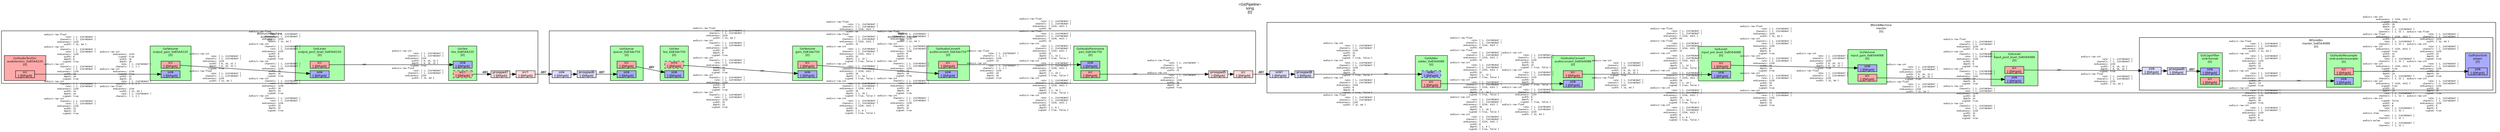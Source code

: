 digraph pipeline {
  rankdir=LR;
  fontname="sans";
  fontsize="10";
  labelloc=t;
  nodesep=.1;
  ranksep=.2;
  label="<GstPipeline>\nsong\n[0]";
  node [style=filled, shape=box, fontsize="9", fontname="sans", margin="0.0,0.0"];
  edge [labelfontsize="6", fontsize="9", fontname="monospace"];

  subgraph cluster_audiotestsrc_master_0x83de750 {
    fontname="Bitstream Vera Sans";
    fontsize="8";
    style=filled;
    color=black;

    label="BtWire\naudiotestsrc_master\n[0]";
    _proxypad6_0x83cba90 [color=black, fillcolor="#ddddff", label="proxypad6\n[-][bfgsb]", height="0.2", style="filled,solid"];
    audiotestsrc_master_0x83de750_sink_0x8565e08 [color=black, fillcolor="#ddddff", label="sink\n[-][bFgsb]", height="0.2", style="filled,solid"];
    _proxypad5_0x83cbd18 [color=black, fillcolor="#ffdddd", label="proxypad5\n[-][bfgsb]", height="0.2", style="filled,solid"];
    audiotestsrc_master_0x83de750_src_0x8565d20 [color=black, fillcolor="#ffdddd", label="src\n[-][bFgsb]", height="0.2", style="filled,solid"];
    fillcolor="#ffffff";
    subgraph cluster_audioconvert_0x83de750_0x857e4c0 {
      fontname="Bitstream Vera Sans";
      fontsize="8";
      style=filled;
      color=black;

      label="GstAudioConvert\naudioconvert_0x83de750\n[0]";
      audioconvert_0x83de750_0x857e4c0_src_0x87140d8 [color=black, fillcolor="#ffaaaa", label="src\n[-][bFgsb]", height="0.2", style="filled,solid"];
      audioconvert_0x83de750_0x857e4c0_sink_0x87a7f08 [color=black, fillcolor="#aaaaff", label="sink\n[-][bFgsb]", height="0.2", style="filled,solid"];
      fillcolor="#aaffaa";
    }

    audioconvert_0x83de750_0x857e4c0_src_0x87140d8 -> pan_0x83de750_0x84ed3d0_sink_0x87a7d78 [labeldistance="10", labelangle="0", label="                                                  ", headlabel="audio/x-raw-float\l                rate: [ 1, 2147483647 ]\l            channels: [ 1, 2147483647 ]\l          endianness: { 1234, 4321 }\l               width: 64\laudio/x-raw-float\l                rate: [ 1, 2147483647 ]\l            channels: [ 1, 2147483647 ]\l          endianness: { 1234, 4321 }\l               width: 32\laudio/x-raw-int\l                rate: [ 1, 2147483647 ]\l            channels: [ 1, 2147483647 ]\l          endianness: { 1234, 4321 }\l               width: 32\l               depth: [ 1, 32 ]\l              signed: { true, false }\laudio/x-raw-int\l                rate: [ 1, 2147483647 ]\l            channels: [ 1, 2147483647 ]\l          endianness: { 1234, 4321 }\l               width: 24\l               depth: [ 1, 24 ]\l              signed: { true, false }\laudio/x-raw-int\l                rate: [ 1, 2147483647 ]\l            channels: [ 1, 2147483647 ]\l          endianness: { 1234, 4321 }\l               width: 16\l               depth: [ 1, 16 ]\l              signed: { true, false }\laudio/x-raw-int\l                rate: [ 1, 2147483647 ]\l            channels: [ 1, 2147483647 ]\l          endianness: { 1234, 4321 }\l               width: 8\l               depth: [ 1, 8 ]\l              signed: { true, false }\l", taillabel="audio/x-raw-float\l                rate: [ 1, 2147483647 ]\l            channels: [ 1, 2 ]\l          endianness: 1234\l               width: 32\laudio/x-raw-int\l                rate: [ 1, 2147483647 ]\l            channels: [ 1, 2 ]\l          endianness: 1234\l               width: 16\l               depth: 16\l              signed: true\l"]
    subgraph cluster_pan_0x83de750_0x84ed3d0 {
      fontname="Bitstream Vera Sans";
      fontsize="8";
      style=filled;
      color=black;

      label="GstAudioPanorama\npan_0x83de750\n[0]";
      pan_0x83de750_0x84ed3d0_src_0x87a7e40 [color=black, fillcolor="#ffaaaa", label="src\n[-][bFgsb]", height="0.2", style="filled,solid"];
      pan_0x83de750_0x84ed3d0_sink_0x87a7d78 [color=black, fillcolor="#aaaaff", label="sink\n[-][bFgsb]", height="0.2", style="filled,solid"];
      fillcolor="#aaffaa";
    }

    pan_0x83de750_0x84ed3d0_src_0x87a7e40 -> _proxypad5_0x83cbd18 [labeldistance="10", labelangle="0", label="                                                  ", headlabel="audio/x-raw-float\l                rate: [ 1, 2147483647 ]\l            channels: 2\l          endianness: 1234\l               width: 32\laudio/x-raw-int\l                rate: [ 1, 2147483647 ]\l            channels: 2\l          endianness: 1234\l               width: 16\l               depth: 16\l              signed: true\l", taillabel="ANY"]
    subgraph cluster_gain_0x83de750_0x8586758 {
      fontname="Bitstream Vera Sans";
      fontsize="8";
      style=filled;
      color=black;

      label="GstVolume\ngain_0x83de750\n[0]";
      gain_0x83de750_0x8586758_src_0x87a7cb0 [color=black, fillcolor="#ffaaaa", label="src\n[-][bFgsb]", height="0.2", style="filled,solid"];
      gain_0x83de750_0x8586758_sink_0x87a7be8 [color=black, fillcolor="#aaaaff", label="sink\n[-][bFgsb]", height="0.2", style="filled,solid"];
      fillcolor="#aaffaa";
    }

    gain_0x83de750_0x8586758_src_0x87a7cb0 -> audioconvert_0x83de750_0x857e4c0_sink_0x87a7f08 [labeldistance="10", labelangle="0", label="                                                  ", headlabel="audio/x-raw-float\l                rate: [ 1, 2147483647 ]\l            channels: [ 1, 2147483647 ]\l          endianness: 1234\l               width: { 32, 64 }\laudio/x-raw-int\l            channels: [ 1, 2147483647 ]\l                rate: [ 1, 2147483647 ]\l          endianness: 1234\l               width: 8\l               depth: 8\l              signed: true\laudio/x-raw-int\l            channels: [ 1, 2147483647 ]\l                rate: [ 1, 2147483647 ]\l          endianness: 1234\l               width: 16\l               depth: 16\l              signed: true\laudio/x-raw-int\l            channels: [ 1, 2147483647 ]\l                rate: [ 1, 2147483647 ]\l          endianness: 1234\l               width: 24\l               depth: 24\l              signed: true\laudio/x-raw-int\l            channels: [ 1, 2147483647 ]\l                rate: [ 1, 2147483647 ]\l          endianness: 1234\l               width: 32\l               depth: 32\l              signed: true\l", taillabel="audio/x-raw-float\l                rate: [ 1, 2147483647 ]\l            channels: [ 1, 2147483647 ]\l          endianness: { 1234, 4321 }\l               width: 64\laudio/x-raw-float\l                rate: [ 1, 2147483647 ]\l            channels: [ 1, 2147483647 ]\l          endianness: { 1234, 4321 }\l               width: 32\laudio/x-raw-int\l                rate: [ 1, 2147483647 ]\l            channels: [ 1, 2147483647 ]\l          endianness: { 1234, 4321 }\l               width: 32\l               depth: [ 1, 32 ]\l              signed: { true, false }\laudio/x-raw-int\l                rate: [ 1, 2147483647 ]\l            channels: [ 1, 2147483647 ]\l          endianness: { 1234, 4321 }\l               width: 24\l               depth: [ 1, 24 ]\l              signed: { true, false }\laudio/x-raw-int\l                rate: [ 1, 2147483647 ]\l            channels: [ 1, 2147483647 ]\l          endianness: { 1234, 4321 }\l               width: 16\l               depth: [ 1, 16 ]\l              signed: { true, false }\laudio/x-raw-int\l                rate: [ 1, 2147483647 ]\l            channels: [ 1, 2147483647 ]\l          endianness: { 1234, 4321 }\l               width: 8\l               depth: [ 1, 8 ]\l              signed: { true, false }\l"]
    subgraph cluster_tee_0x83de750_0x8608228 {
      fontname="Bitstream Vera Sans";
      fontsize="8";
      style=filled;
      color=black;

      label="GstTee\ntee_0x83de750\n[0]";
      tee_0x83de750_0x8608228_src0_0x87141a0 [color=black, fillcolor="#ffaaaa", label="src0\n[-][bFgsb]", height="0.2", style="filled,dashed"];
      tee_0x83de750_0x8608228_sink_0x87a7b20 [color=black, fillcolor="#aaaaff", label="sink\n[-][bFgsb]", height="0.2", style="filled,solid"];
      fillcolor="#aaffaa";
    }

    tee_0x83de750_0x8608228_src0_0x87141a0 -> gain_0x83de750_0x8586758_sink_0x87a7be8 [labeldistance="10", labelangle="0", label="                                                  ", headlabel="ANY", taillabel="audio/x-raw-float\l                rate: [ 1, 2147483647 ]\l            channels: [ 1, 2147483647 ]\l          endianness: 1234\l               width: { 32, 64 }\laudio/x-raw-int\l            channels: [ 1, 2147483647 ]\l                rate: [ 1, 2147483647 ]\l          endianness: 1234\l               width: 8\l               depth: 8\l              signed: true\laudio/x-raw-int\l            channels: [ 1, 2147483647 ]\l                rate: [ 1, 2147483647 ]\l          endianness: 1234\l               width: 16\l               depth: 16\l              signed: true\laudio/x-raw-int\l            channels: [ 1, 2147483647 ]\l                rate: [ 1, 2147483647 ]\l          endianness: 1234\l               width: 24\l               depth: 24\l              signed: true\laudio/x-raw-int\l            channels: [ 1, 2147483647 ]\l                rate: [ 1, 2147483647 ]\l          endianness: 1234\l               width: 32\l               depth: 32\l              signed: true\l"]
    subgraph cluster_queue_0x83de750_0x87a61b8 {
      fontname="Bitstream Vera Sans";
      fontsize="8";
      style=filled;
      color=black;

      label="GstQueue\nqueue_0x83de750\n[0]";
      queue_0x83de750_0x87a61b8_src_0x8714330 [color=black, fillcolor="#ffaaaa", label="src\n[-][bFgsb]", height="0.2", style="filled,solid"];
      queue_0x83de750_0x87a61b8_sink_0x87a7800 [color=black, fillcolor="#aaaaff", label="sink\n[-][bFgsb]", height="0.2", style="filled,solid"];
      fillcolor="#aaffaa";
    }

    queue_0x83de750_0x87a61b8_src_0x8714330 -> tee_0x83de750_0x8608228_sink_0x87a7b20 [label="ANY"]
  }

  _proxypad5_0x83cbd18 -> audiotestsrc_master_0x83de750_src_0x8565d20 [style=dashed]
  master_0x8564088_sink1_0x8565980 -> _proxypad8_0x83cbc40 [style=dashed]
  _proxypad8_0x83cbc40 -> adder_0x8564088_0x857b068_sink1_0x87143f8 [labeldistance="10", labelangle="0", label="                                                  ", headlabel="ANY", taillabel="audio/x-raw-int\l                rate: [ 1, 2147483647 ]\l            channels: [ 1, 2147483647 ]\l          endianness: 1234\l               width: 32\l               depth: 32\l              signed: { true, false }\laudio/x-raw-int\l                rate: [ 1, 2147483647 ]\l            channels: [ 1, 2147483647 ]\l          endianness: 1234\l               width: 16\l               depth: 16\l              signed: { true, false }\laudio/x-raw-int\l                rate: [ 1, 2147483647 ]\l            channels: [ 1, 2147483647 ]\l          endianness: 1234\l               width: 8\l               depth: 8\l              signed: { true, false }\laudio/x-raw-float\l                rate: [ 1, 2147483647 ]\l            channels: [ 1, 2147483647 ]\l          endianness: 1234\l               width: { 32, 64 }\l"]
  audiotestsrc_master_0x83de750_src_0x8565d20 -> master_0x8564088_sink1_0x8565980 [label="ANY"]
  subgraph cluster_master_0x8564088 {
    fontname="Bitstream Vera Sans";
    fontsize="8";
    style=filled;
    color=black;

    label="BtSinkMachine\nmaster\n[0]";
    _proxypad8_0x83cbc40 [color=black, fillcolor="#ddddff", label="proxypad8\n[-][bfgsb]", height="0.2", style="filled,solid"];
    master_0x8564088_sink1_0x8565980 [color=black, fillcolor="#ddddff", label="sink1\n[-][bFgsb]", height="0.2", style="filled,solid"];
    fillcolor="#ffffff";
    subgraph cluster_input_pre_level_0x8564088_0x856c400 {
      fontname="Bitstream Vera Sans";
      fontsize="8";
      style=filled;
      color=black;

      label="GstLevel\ninput_pre_level_0x8564088\n[0]";
      input_pre_level_0x8564088_0x856c400_src_0x8580320 [color=black, fillcolor="#ffaaaa", label="src\n[-][bFgsb]", height="0.2", style="filled,solid"];
      input_pre_level_0x8564088_0x856c400_sink_0x8580258 [color=black, fillcolor="#aaaaff", label="sink\n[-][bFgsb]", height="0.2", style="filled,solid"];
      fillcolor="#aaffaa";
    }

    input_pre_level_0x8564088_0x856c400_src_0x8580320 -> input_gain_0x8564088_0x8586068_sink_0x8506f18 [labeldistance="10", labelangle="0", label="                                                  ", headlabel="audio/x-raw-int\l                rate: [ 1, 2147483647 ]\l            channels: [ 1, 2147483647 ]\l          endianness: 1234\l               width: { 8, 16, 32 }\l               depth: { 8, 16, 32 }\l              signed: true\laudio/x-raw-float\l                rate: [ 1, 2147483647 ]\l            channels: [ 1, 2147483647 ]\l          endianness: 1234\l               width: { 32, 64 }\l", taillabel="audio/x-raw-float\l                rate: [ 1, 2147483647 ]\l            channels: [ 1, 2147483647 ]\l          endianness: 1234\l               width: { 32, 64 }\laudio/x-raw-int\l            channels: [ 1, 2147483647 ]\l                rate: [ 1, 2147483647 ]\l          endianness: 1234\l               width: 8\l               depth: 8\l              signed: true\laudio/x-raw-int\l            channels: [ 1, 2147483647 ]\l                rate: [ 1, 2147483647 ]\l          endianness: 1234\l               width: 16\l               depth: 16\l              signed: true\laudio/x-raw-int\l            channels: [ 1, 2147483647 ]\l                rate: [ 1, 2147483647 ]\l          endianness: 1234\l               width: 24\l               depth: 24\l              signed: true\laudio/x-raw-int\l            channels: [ 1, 2147483647 ]\l                rate: [ 1, 2147483647 ]\l          endianness: 1234\l               width: 32\l               depth: 32\l              signed: true\l"]
    subgraph cluster_input_post_level_0x8564088_0x856c208 {
      fontname="Bitstream Vera Sans";
      fontsize="8";
      style=filled;
      color=black;

      label="GstLevel\ninput_post_level_0x8564088\n[0]";
      input_post_level_0x8564088_0x856c208_src_0x8580190 [color=black, fillcolor="#ffaaaa", label="src\n[-][bFgsb]", height="0.2", style="filled,solid"];
      input_post_level_0x8564088_0x856c208_sink_0x85800c8 [color=black, fillcolor="#aaaaff", label="sink\n[-][bFgsb]", height="0.2", style="filled,solid"];
      fillcolor="#aaffaa";
    }

    master_0x8564088_0x842a158_sink_0x8565898 -> _proxypad0_0x83cb8e0 [style=dashed]
    _proxypad0_0x83cb8e0 -> sink_format_0x85680a8_sink_0x85068d8 [label="ANY"]
    input_post_level_0x8564088_0x856c208_src_0x8580190 -> master_0x8564088_0x842a158_sink_0x8565898 [labeldistance="10", labelangle="0", label="                                                  ", headlabel="audio/x-raw-int\l                rate: [ 1, 2147483647 ]\l            channels: [ 1, 2147483647 ]\l          endianness: 1234\l               width: { 8, 16, 32 }\l               depth: { 8, 16, 32 }\l              signed: true\laudio/x-raw-float\l                rate: [ 1, 2147483647 ]\l            channels: [ 1, 2147483647 ]\l          endianness: 1234\l               width: { 32, 64 }\l", taillabel="ANY"]
    subgraph cluster_input_gain_0x8564088_0x8586068 {
      fontname="Bitstream Vera Sans";
      fontsize="8";
      style=filled;
      color=black;

      label="GstVolume\ninput_gain_0x8564088\n[0]";
      input_gain_0x8564088_0x8586068_src_0x8580000 [color=black, fillcolor="#ffaaaa", label="src\n[-][bFgsb]", height="0.2", style="filled,solid"];
      input_gain_0x8564088_0x8586068_sink_0x8506f18 [color=black, fillcolor="#aaaaff", label="sink\n[-][bFgsb]", height="0.2", style="filled,solid"];
      fillcolor="#aaffaa";
    }

    input_gain_0x8564088_0x8586068_src_0x8580000 -> input_post_level_0x8564088_0x856c208_sink_0x85800c8 [labeldistance="10", labelangle="0", label="                                                  ", headlabel="audio/x-raw-float\l                rate: [ 1, 2147483647 ]\l            channels: [ 1, 2147483647 ]\l          endianness: 1234\l               width: { 32, 64 }\laudio/x-raw-int\l            channels: [ 1, 2147483647 ]\l                rate: [ 1, 2147483647 ]\l          endianness: 1234\l               width: 8\l               depth: 8\l              signed: true\laudio/x-raw-int\l            channels: [ 1, 2147483647 ]\l                rate: [ 1, 2147483647 ]\l          endianness: 1234\l               width: 16\l               depth: 16\l              signed: true\laudio/x-raw-int\l            channels: [ 1, 2147483647 ]\l                rate: [ 1, 2147483647 ]\l          endianness: 1234\l               width: 24\l               depth: 24\l              signed: true\laudio/x-raw-int\l            channels: [ 1, 2147483647 ]\l                rate: [ 1, 2147483647 ]\l          endianness: 1234\l               width: 32\l               depth: 32\l              signed: true\l", taillabel="audio/x-raw-int\l                rate: [ 1, 2147483647 ]\l            channels: [ 1, 2147483647 ]\l          endianness: 1234\l               width: { 8, 16, 32 }\l               depth: { 8, 16, 32 }\l              signed: true\laudio/x-raw-float\l                rate: [ 1, 2147483647 ]\l            channels: [ 1, 2147483647 ]\l          endianness: 1234\l               width: { 32, 64 }\l"]
    subgraph cluster_audioconvert_0x8564088_0x857e040 {
      fontname="Bitstream Vera Sans";
      fontsize="8";
      style=filled;
      color=black;

      label="GstAudioConvert\naudioconvert_0x8564088\n[0]";
      audioconvert_0x8564088_0x857e040_src_0x8506e50 [color=black, fillcolor="#ffaaaa", label="src\n[-][bFgsb]", height="0.2", style="filled,solid"];
      audioconvert_0x8564088_0x857e040_sink_0x8506d88 [color=black, fillcolor="#aaaaff", label="sink\n[-][bFgsb]", height="0.2", style="filled,solid"];
      fillcolor="#aaffaa";
    }

    audioconvert_0x8564088_0x857e040_src_0x8506e50 -> input_pre_level_0x8564088_0x856c400_sink_0x8580258 [labeldistance="10", labelangle="0", label="                                                  ", headlabel="audio/x-raw-float\l                rate: [ 1, 2147483647 ]\l            channels: [ 1, 2147483647 ]\l          endianness: { 1234, 4321 }\l               width: 64\laudio/x-raw-float\l                rate: [ 1, 2147483647 ]\l            channels: [ 1, 2147483647 ]\l          endianness: { 1234, 4321 }\l               width: 32\laudio/x-raw-int\l                rate: [ 1, 2147483647 ]\l            channels: [ 1, 2147483647 ]\l          endianness: { 1234, 4321 }\l               width: 32\l               depth: [ 1, 32 ]\l              signed: { true, false }\laudio/x-raw-int\l                rate: [ 1, 2147483647 ]\l            channels: [ 1, 2147483647 ]\l          endianness: { 1234, 4321 }\l               width: 24\l               depth: [ 1, 24 ]\l              signed: { true, false }\laudio/x-raw-int\l                rate: [ 1, 2147483647 ]\l            channels: [ 1, 2147483647 ]\l          endianness: { 1234, 4321 }\l               width: 16\l               depth: [ 1, 16 ]\l              signed: { true, false }\laudio/x-raw-int\l                rate: [ 1, 2147483647 ]\l            channels: [ 1, 2147483647 ]\l          endianness: { 1234, 4321 }\l               width: 8\l               depth: [ 1, 8 ]\l              signed: { true, false }\l", taillabel="audio/x-raw-int\l                rate: [ 1, 2147483647 ]\l            channels: [ 1, 2147483647 ]\l          endianness: 1234\l               width: { 8, 16, 32 }\l               depth: { 8, 16, 32 }\l              signed: true\laudio/x-raw-float\l                rate: [ 1, 2147483647 ]\l            channels: [ 1, 2147483647 ]\l          endianness: 1234\l               width: { 32, 64 }\l"]
    subgraph cluster_adder_0x8564088_0x857b068 {
      fontname="Bitstream Vera Sans";
      fontsize="8";
      style=filled;
      color=black;

      label="GstAdder\nadder_0x8564088\n[0]";
      adder_0x8564088_0x857b068_sink1_0x87143f8 [color=black, fillcolor="#aaaaff", label="sink1\n[-][bFgsb]", height="0.2", style="filled,dashed"];
      adder_0x8564088_0x857b068_src_0x8506cc0 [color=black, fillcolor="#ffaaaa", label="src\n[-][bFgsb]", height="0.2", style="filled,solid"];
      fillcolor="#aaffaa";
    }

    adder_0x8564088_0x857b068_src_0x8506cc0 -> audioconvert_0x8564088_0x857e040_sink_0x8506d88 [labeldistance="10", labelangle="0", label="                                                  ", headlabel="audio/x-raw-int\l                rate: [ 1, 2147483647 ]\l            channels: [ 1, 2147483647 ]\l          endianness: 1234\l               width: 32\l               depth: 32\l              signed: { true, false }\laudio/x-raw-int\l                rate: [ 1, 2147483647 ]\l            channels: [ 1, 2147483647 ]\l          endianness: 1234\l               width: 16\l               depth: 16\l              signed: { true, false }\laudio/x-raw-int\l                rate: [ 1, 2147483647 ]\l            channels: [ 1, 2147483647 ]\l          endianness: 1234\l               width: 8\l               depth: 8\l              signed: { true, false }\laudio/x-raw-float\l                rate: [ 1, 2147483647 ]\l            channels: [ 1, 2147483647 ]\l          endianness: 1234\l               width: { 32, 64 }\l", taillabel="audio/x-raw-float\l                rate: [ 1, 2147483647 ]\l            channels: [ 1, 2147483647 ]\l          endianness: { 1234, 4321 }\l               width: 64\laudio/x-raw-float\l                rate: [ 1, 2147483647 ]\l            channels: [ 1, 2147483647 ]\l          endianness: { 1234, 4321 }\l               width: 32\laudio/x-raw-int\l                rate: [ 1, 2147483647 ]\l            channels: [ 1, 2147483647 ]\l          endianness: { 1234, 4321 }\l               width: 32\l               depth: [ 1, 32 ]\l              signed: { true, false }\laudio/x-raw-int\l                rate: [ 1, 2147483647 ]\l            channels: [ 1, 2147483647 ]\l          endianness: { 1234, 4321 }\l               width: 24\l               depth: [ 1, 24 ]\l              signed: { true, false }\laudio/x-raw-int\l                rate: [ 1, 2147483647 ]\l            channels: [ 1, 2147483647 ]\l          endianness: { 1234, 4321 }\l               width: 16\l               depth: [ 1, 16 ]\l              signed: { true, false }\laudio/x-raw-int\l                rate: [ 1, 2147483647 ]\l            channels: [ 1, 2147483647 ]\l          endianness: { 1234, 4321 }\l               width: 8\l               depth: [ 1, 8 ]\l              signed: { true, false }\l"]
    subgraph cluster_master_0x8564088_0x842a158 {
      fontname="Bitstream Vera Sans";
      fontsize="8";
      style=filled;
      color=black;

      label="BtSinkBin\nmaster_0x8564088\n[0]";
      _proxypad0_0x83cb8e0 [color=black, fillcolor="#ddddff", label="proxypad0\n[-][bfgsb]", height="0.2", style="filled,solid"];
      master_0x8564088_0x842a158_sink_0x8565898 [color=black, fillcolor="#ddddff", label="sink\n[-][bFgsb]", height="0.2", style="filled,solid"];
      fillcolor="#ffffff";
      subgraph cluster_player_0x85701e8 {
        fontname="Bitstream Vera Sans";
        fontsize="8";
        style=filled;
        color=black;

        label="GstPulseSink\nplayer\n[0]";
        player_0x85701e8_sink_0x8506bf8 [color=black, fillcolor="#aaaaff", label="sink\n[-][bFgsb]", height="0.2", style="filled,solid"];
        fillcolor="#aaaaff";
      }

      subgraph cluster_sink_audioresample_0x856c010 {
        fontname="Bitstream Vera Sans";
        fontsize="8";
        style=filled;
        color=black;

        label="GstAudioResample\nsink-audioresample\n[0]";
        sink_audioresample_0x856c010_src_0x8506b30 [color=black, fillcolor="#ffaaaa", label="src\n[-][bFgsb]", height="0.2", style="filled,solid"];
        sink_audioresample_0x856c010_sink_0x8506a68 [color=black, fillcolor="#aaaaff", label="sink\n[-][bFgsb]", height="0.2", style="filled,solid"];
        fillcolor="#aaffaa";
      }

      sink_audioresample_0x856c010_src_0x8506b30 -> player_0x85701e8_sink_0x8506bf8 [labeldistance="10", labelangle="0", label="                                                  ", headlabel="audio/x-raw-float\l                rate: [ 1, 2147483647 ]\l            channels: [ 1, 2147483647 ]\l          endianness: 1234\l               width: { 32, 64 }\laudio/x-raw-int\l                rate: [ 1, 2147483647 ]\l            channels: [ 1, 2147483647 ]\l          endianness: 1234\l               width: 32\l               depth: 32\l              signed: true\laudio/x-raw-int\l                rate: [ 1, 2147483647 ]\l            channels: [ 1, 2147483647 ]\l          endianness: 1234\l               width: 24\l               depth: 24\l              signed: true\laudio/x-raw-int\l                rate: [ 1, 2147483647 ]\l            channels: [ 1, 2147483647 ]\l          endianness: 1234\l               width: 16\l               depth: 16\l              signed: true\laudio/x-raw-int\l                rate: [ 1, 2147483647 ]\l            channels: [ 1, 2147483647 ]\l          endianness: 1234\l               width: 8\l               depth: 8\l              signed: true\l", taillabel="audio/x-raw-int\l          endianness: { 1234, 4321 }\l              signed: true\l               width: 16\l               depth: 16\l                rate: [ 1, 2147483647 ]\l            channels: [ 1, 32 ]\laudio/x-raw-float\l          endianness: { 1234, 4321 }\l               width: 32\l                rate: [ 1, 2147483647 ]\l            channels: [ 1, 32 ]\laudio/x-raw-int\l          endianness: { 1234, 4321 }\l              signed: true\l               width: 32\l               depth: 32\l                rate: [ 1, 2147483647 ]\l            channels: [ 1, 32 ]\laudio/x-raw-int\l          endianness: { 1234, 4321 }\l              signed: true\l               width: 24\l               depth: 24\l                rate: [ 1, 2147483647 ]\l            channels: [ 1, 32 ]\laudio/x-raw-int\l          endianness: { 1234, 4321 }\l              signed: true\l               width: 32\l               depth: 24\l                rate: [ 1, 2147483647 ]\l            channels: [ 1, 32 ]\laudio/x-raw-int\l              signed: false\l               width: 8\l               depth: 8\l                rate: [ 1, 2147483647 ]\l            channels: [ 1, 32 ]\laudio/x-alaw\l                rate: [ 1, 2147483647 ]\l            channels: [ 1, 32 ]\laudio/x-mulaw\l                rate: [ 1, 2147483647 ]\l            channels: [ 1, 32 ]\l"]
      subgraph cluster_sink_format_0x85680a8 {
        fontname="Bitstream Vera Sans";
        fontsize="8";
        style=filled;
        color=black;

        label="GstCapsFilter\nsink-format\n[0]";
        sink_format_0x85680a8_src_0x85069a0 [color=black, fillcolor="#ffaaaa", label="src\n[-][bFgsb]", height="0.2", style="filled,solid"];
        sink_format_0x85680a8_sink_0x85068d8 [color=black, fillcolor="#aaaaff", label="sink\n[-][bFgsb]", height="0.2", style="filled,solid"];
        fillcolor="#aaffaa";
      }

      sink_format_0x85680a8_src_0x85069a0 -> sink_audioresample_0x856c010_sink_0x8506a68 [labeldistance="10", labelangle="0", label="                                                  ", headlabel="ANY", taillabel="audio/x-raw-float\l                rate: [ 1, 2147483647 ]\l            channels: [ 1, 2147483647 ]\l          endianness: 1234\l               width: { 32, 64 }\laudio/x-raw-int\l                rate: [ 1, 2147483647 ]\l            channels: [ 1, 2147483647 ]\l          endianness: 1234\l               width: 32\l               depth: 32\l              signed: true\laudio/x-raw-int\l                rate: [ 1, 2147483647 ]\l            channels: [ 1, 2147483647 ]\l          endianness: 1234\l               width: 24\l               depth: 24\l              signed: true\laudio/x-raw-int\l                rate: [ 1, 2147483647 ]\l            channels: [ 1, 2147483647 ]\l          endianness: 1234\l               width: 16\l               depth: 16\l              signed: true\laudio/x-raw-int\l                rate: [ 1, 2147483647 ]\l            channels: [ 1, 2147483647 ]\l          endianness: 1234\l               width: 8\l               depth: 8\l              signed: true\l"]
    }

  }

  subgraph cluster_audiotestsrc_0x8564220 {
    fontname="Bitstream Vera Sans";
    fontsize="8";
    style=filled;
    color=black;

    label="BtSourceMachine\naudiotestsrc\n[0]";
    _proxypad7_0x83cb9b8 [color=black, fillcolor="#ffdddd", label="proxypad7\n[-][bfgsb]", height="0.2", style="filled,solid"];
    audiotestsrc_0x8564220_src1_0x8565a68 [color=black, fillcolor="#ffdddd", label="src1\n[-][bFgsb]", height="0.2", style="filled,solid"];
    fillcolor="#ffffff";
    subgraph cluster_output_post_level_0x8564220_0x856c5f8 {
      fontname="Bitstream Vera Sans";
      fontsize="8";
      style=filled;
      color=black;

      label="GstLevel\noutput_post_level_0x8564220\n[0]";
      output_post_level_0x8564220_0x856c5f8_src_0x8714010 [color=black, fillcolor="#ffaaaa", label="src\n[-][bFgsb]", height="0.2", style="filled,solid"];
      output_post_level_0x8564220_0x856c5f8_sink_0x8580708 [color=black, fillcolor="#aaaaff", label="sink\n[-][bFgsb]", height="0.2", style="filled,solid"];
      fillcolor="#aaffaa";
    }

    output_post_level_0x8564220_0x856c5f8_src_0x8714010 -> tee_0x8564220_0x86080b8_sink_0x85804b0 [labeldistance="10", labelangle="0", label="                                                  ", headlabel="audio/x-raw-int\l                rate: [ 1, 2147483647 ]\l            channels: [ 1, 2147483647 ]\l          endianness: 1234\l               width: { 8, 16, 32 }\l               depth: { 8, 16, 32 }\l              signed: true\laudio/x-raw-float\l                rate: [ 1, 2147483647 ]\l            channels: [ 1, 2147483647 ]\l          endianness: 1234\l               width: { 32, 64 }\l", taillabel="ANY"]
    subgraph cluster_output_gain_0x8564220_0x85862b8 {
      fontname="Bitstream Vera Sans";
      fontsize="8";
      style=filled;
      color=black;

      label="GstVolume\noutput_gain_0x8564220\n[0]";
      output_gain_0x8564220_0x85862b8_src_0x8580640 [color=black, fillcolor="#ffaaaa", label="src\n[-][bFgsb]", height="0.2", style="filled,solid"];
      output_gain_0x8564220_0x85862b8_sink_0x8580578 [color=black, fillcolor="#aaaaff", label="sink\n[-][bFgsb]", height="0.2", style="filled,solid"];
      fillcolor="#aaffaa";
    }

    output_gain_0x8564220_0x85862b8_src_0x8580640 -> output_post_level_0x8564220_0x856c5f8_sink_0x8580708 [labeldistance="10", labelangle="0", label="                                                  ", headlabel="audio/x-raw-float\l                rate: [ 1, 2147483647 ]\l            channels: [ 1, 2147483647 ]\l          endianness: 1234\l               width: { 32, 64 }\laudio/x-raw-int\l            channels: [ 1, 2147483647 ]\l                rate: [ 1, 2147483647 ]\l          endianness: 1234\l               width: 8\l               depth: 8\l              signed: true\laudio/x-raw-int\l            channels: [ 1, 2147483647 ]\l                rate: [ 1, 2147483647 ]\l          endianness: 1234\l               width: 16\l               depth: 16\l              signed: true\laudio/x-raw-int\l            channels: [ 1, 2147483647 ]\l                rate: [ 1, 2147483647 ]\l          endianness: 1234\l               width: 24\l               depth: 24\l              signed: true\laudio/x-raw-int\l            channels: [ 1, 2147483647 ]\l                rate: [ 1, 2147483647 ]\l          endianness: 1234\l               width: 32\l               depth: 32\l              signed: true\l", taillabel="audio/x-raw-int\l                rate: [ 1, 2147483647 ]\l            channels: [ 1, 2147483647 ]\l          endianness: 1234\l               width: { 8, 16, 32 }\l               depth: { 8, 16, 32 }\l              signed: true\laudio/x-raw-float\l                rate: [ 1, 2147483647 ]\l            channels: [ 1, 2147483647 ]\l          endianness: 1234\l               width: { 32, 64 }\l"]
    subgraph cluster_tee_0x8564220_0x86080b8 {
      fontname="Bitstream Vera Sans";
      fontsize="8";
      style=filled;
      color=black;

      label="GstTee\ntee_0x8564220\n[0]";
      tee_0x8564220_0x86080b8_src1_0x8714268 [color=black, fillcolor="#ffaaaa", label="src1\n[-][bFgsb]", height="0.2", style="filled,dashed"];
      tee_0x8564220_0x86080b8_sink_0x85804b0 [color=black, fillcolor="#aaaaff", label="sink\n[-][bFgsb]", height="0.2", style="filled,solid"];
      fillcolor="#aaffaa";
    }

    tee_0x8564220_0x86080b8_src1_0x8714268 -> _proxypad7_0x83cb9b8 [label="ANY"]
    subgraph cluster_audiotestsrc_0x8564220_0x8732400 {
      fontname="Bitstream Vera Sans";
      fontsize="8";
      style=filled;
      color=black;

      label="GstAudioTestSrc\naudiotestsrc_0x8564220\n[0]";
      audiotestsrc_0x8564220_0x8732400_src_0x85803e8 [color=black, fillcolor="#ffaaaa", label="src\n[-][bFgsb]", height="0.2", style="filled,solid"];
      fillcolor="#ffaaaa";
    }

    audiotestsrc_0x8564220_0x8732400_src_0x85803e8 -> output_gain_0x8564220_0x85862b8_sink_0x8580578 [labeldistance="10", labelangle="0", label="                                                  ", headlabel="audio/x-raw-int\l          endianness: 1234\l              signed: true\l               width: 16\l               depth: 16\l                rate: [ 1, 2147483647 ]\l            channels: [ 1, 2 ]\laudio/x-raw-int\l          endianness: 1234\l              signed: true\l               width: 32\l               depth: 32\l                rate: [ 1, 2147483647 ]\l            channels: [ 1, 2 ]\laudio/x-raw-float\l          endianness: 1234\l               width: { 32, 64 }\l                rate: [ 1, 2147483647 ]\l            channels: [ 1, 2 ]\l", taillabel="audio/x-raw-float\l                rate: [ 1, 2147483647 ]\l            channels: [ 1, 2147483647 ]\l          endianness: 1234\l               width: { 32, 64 }\laudio/x-raw-int\l            channels: [ 1, 2147483647 ]\l                rate: [ 1, 2147483647 ]\l          endianness: 1234\l               width: 8\l               depth: 8\l              signed: true\laudio/x-raw-int\l            channels: [ 1, 2147483647 ]\l                rate: [ 1, 2147483647 ]\l          endianness: 1234\l               width: 16\l               depth: 16\l              signed: true\laudio/x-raw-int\l            channels: [ 1, 2147483647 ]\l                rate: [ 1, 2147483647 ]\l          endianness: 1234\l               width: 24\l               depth: 24\l              signed: true\laudio/x-raw-int\l            channels: [ 1, 2147483647 ]\l                rate: [ 1, 2147483647 ]\l          endianness: 1234\l               width: 32\l               depth: 32\l              signed: true\l"]
  }

  _proxypad7_0x83cb9b8 -> audiotestsrc_0x8564220_src1_0x8565a68 [style=dashed]
  audiotestsrc_master_0x83de750_sink_0x8565e08 -> _proxypad6_0x83cba90 [style=dashed]
  _proxypad6_0x83cba90 -> queue_0x83de750_0x87a61b8_sink_0x87a7800 [label="ANY"]
  audiotestsrc_0x8564220_src1_0x8565a68 -> audiotestsrc_master_0x83de750_sink_0x8565e08 [label="ANY"]
}

